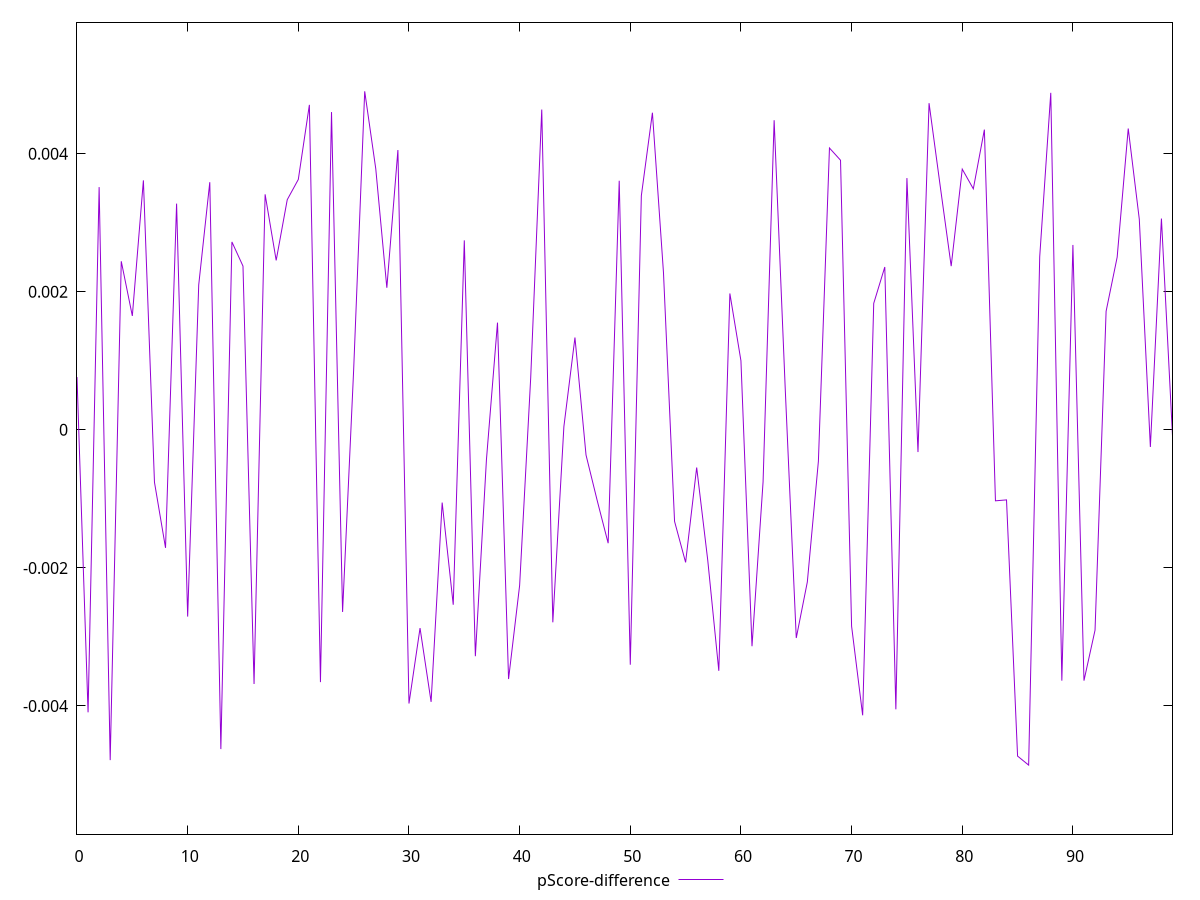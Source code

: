 reset

$pScoreDifference <<EOF
0 0.0007648443431723384
1 -0.0040922516655281516
2 0.0035165349937074653
3 -0.004785366327599266
4 0.0024418888963491925
5 0.0016501820596435818
6 0.003614614551647549
7 -0.0007589220587358725
8 -0.001709882076923297
9 0.003277873206374113
10 -0.0027052123273699977
11 0.002099538523819701
12 0.003587643000508879
13 -0.004625173338897393
14 0.002722378513950449
15 0.0023722323809983042
16 -0.0036817103286158614
17 0.0034116294939794817
18 0.00245509799700476
19 0.0033341208992162946
20 0.003627440448686778
21 0.004708319797354185
22 -0.0036550024457543406
23 0.004603824974259638
24 -0.002638340339296108
25 0.0008649650436171608
26 0.0049043149967641225
27 0.0037816418096267984
28 0.002057998021838023
29 0.0040538689697966895
30 -0.003964852081962733
31 -0.002872436905831388
32 -0.00394092489984621
33 -0.0010536492184314503
34 -0.002533894692088326
35 0.0027448059306142553
36 -0.0032796182431057558
37 -0.0004347964956066541
38 0.0015529969180743675
39 -0.003610167725486488
40 -0.002253989959334457
41 0.0007515258722859547
42 0.004640593263751408
43 -0.00278889719790279
44 0.000047073398771108055
45 0.0013373833657426837
46 -0.00036446463017746067
47 -0.0010176473313650847
48 -0.0016422647442583538
49 0.003609134853100715
50 -0.003402483477437851
51 0.003392520878002167
52 0.004594308208949266
53 0.002277172086303264
54 -0.001325544326395145
55 -0.0019202313300037133
56 -0.0005456514845195992
57 -0.0018881036007662444
58 -0.003491045883007457
59 0.0019756565572911222
60 0.0010009966843203544
61 -0.0031346889995167854
62 -0.000754615555842636
63 0.0044855923475006915
64 0.0006061145654957661
65 -0.003015627410444449
66 -0.0022043200095252513
67 -0.0004541587474516662
68 0.004082915083122571
69 0.003905866275212319
70 -0.00284453059455847
71 -0.0041357612248627
72 0.0018323268788617009
73 0.0023589088904390904
74 -0.004049340643826005
75 0.0036470646740678764
76 -0.00032219665633094474
77 0.004732660219685755
78 0.003541862127764625
79 0.002371622162455664
80 0.003776898232364864
81 0.0034918147410396977
82 0.0043495367934960755
83 -0.0010283444508550343
84 -0.0010148821093273197
85 -0.004726781270970759
86 -0.0048572206220824365
87 0.002506286606565475
88 0.004882523406337144
89 -0.003633929175567152
90 0.002678518332190502
91 -0.0036333913131222917
92 -0.002902257486304516
93 0.0017175299469594923
94 0.0025016229954148844
95 0.0043652802299620624
96 0.003050654876468703
97 -0.0002479858029683646
98 0.003061277012423848
99 -0.00008585436347068043
EOF

set key outside below
set xrange [0:99]
set yrange [-0.0058572206220824366:0.0059043149967641225]
set trange [-0.0058572206220824366:0.0059043149967641225]
set terminal svg size 640, 500 enhanced background rgb 'white'
set output "reprap/interactive/samples/pages+cached/pScore-difference/values.svg"

plot $pScoreDifference title "pScore-difference" with line

reset
